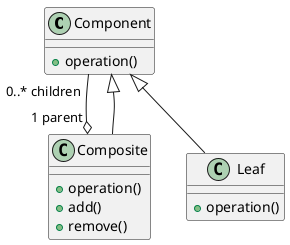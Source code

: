 @startuml

Class Component
{
    + operation()
}

Class Composite
{
    + operation()
    + add()
    + remove()
}

Class Leaf
{
    + operation()
}

Component "0..* children" --o "1 parent" Composite
Component <|-- Composite
Component <|-- Leaf

@enduml
